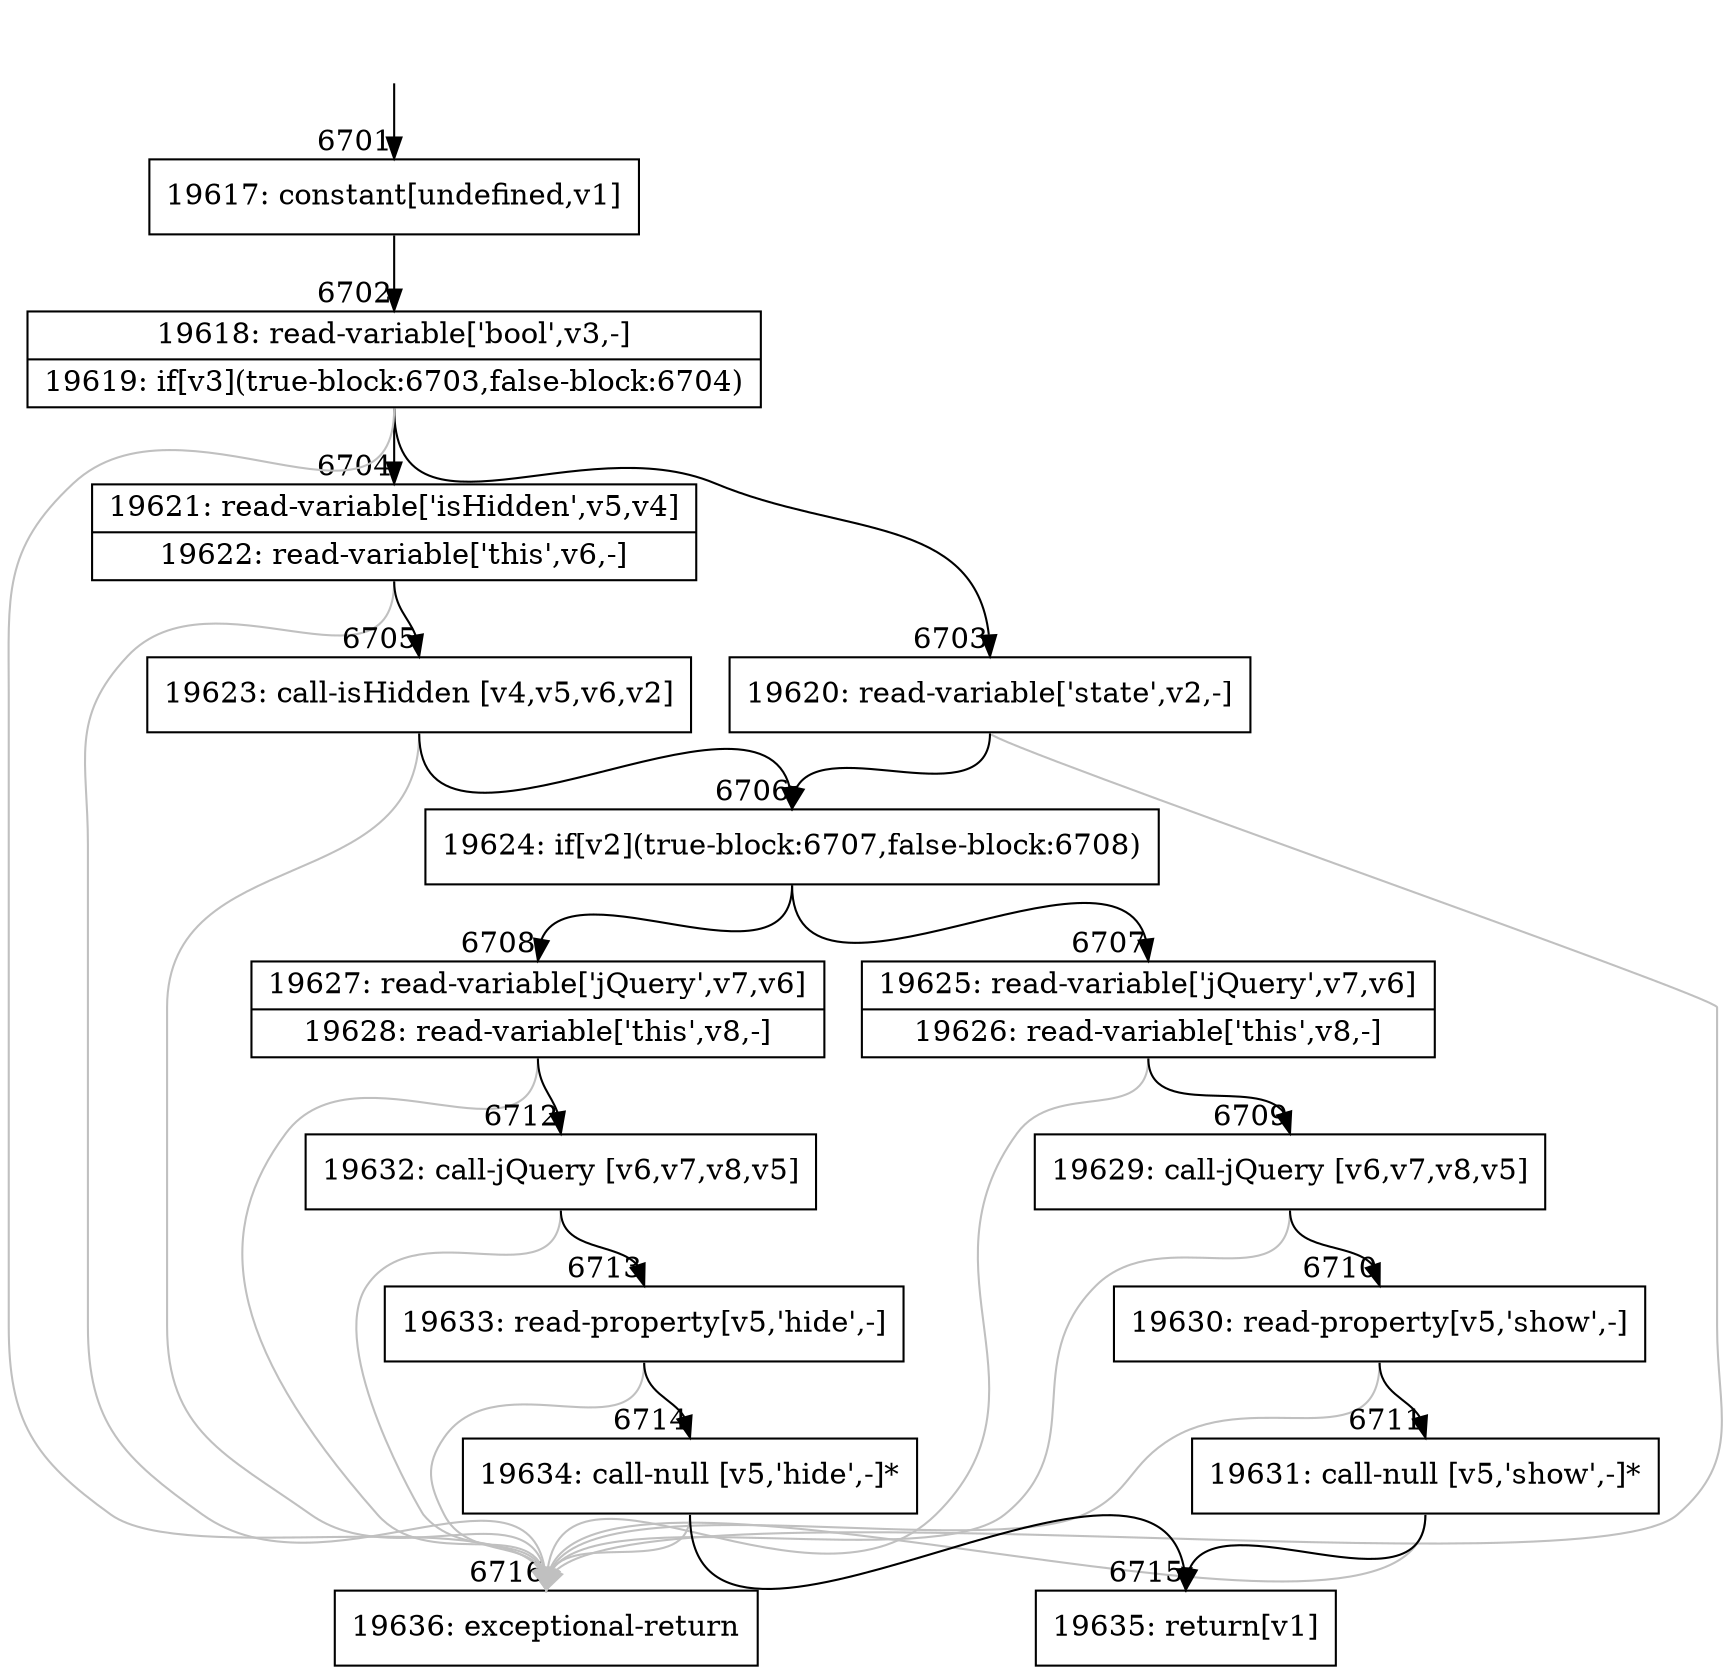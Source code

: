 digraph {
rankdir="TD"
BB_entry425[shape=none,label=""];
BB_entry425 -> BB6701 [tailport=s, headport=n, headlabel="    6701"]
BB6701 [shape=record label="{19617: constant[undefined,v1]}" ] 
BB6701 -> BB6702 [tailport=s, headport=n, headlabel="      6702"]
BB6702 [shape=record label="{19618: read-variable['bool',v3,-]|19619: if[v3](true-block:6703,false-block:6704)}" ] 
BB6702 -> BB6703 [tailport=s, headport=n, headlabel="      6703"]
BB6702 -> BB6704 [tailport=s, headport=n, headlabel="      6704"]
BB6702 -> BB6716 [tailport=s, headport=n, color=gray, headlabel="      6716"]
BB6703 [shape=record label="{19620: read-variable['state',v2,-]}" ] 
BB6703 -> BB6706 [tailport=s, headport=n, headlabel="      6706"]
BB6703 -> BB6716 [tailport=s, headport=n, color=gray]
BB6704 [shape=record label="{19621: read-variable['isHidden',v5,v4]|19622: read-variable['this',v6,-]}" ] 
BB6704 -> BB6705 [tailport=s, headport=n, headlabel="      6705"]
BB6704 -> BB6716 [tailport=s, headport=n, color=gray]
BB6705 [shape=record label="{19623: call-isHidden [v4,v5,v6,v2]}" ] 
BB6705 -> BB6706 [tailport=s, headport=n]
BB6705 -> BB6716 [tailport=s, headport=n, color=gray]
BB6706 [shape=record label="{19624: if[v2](true-block:6707,false-block:6708)}" ] 
BB6706 -> BB6707 [tailport=s, headport=n, headlabel="      6707"]
BB6706 -> BB6708 [tailport=s, headport=n, headlabel="      6708"]
BB6707 [shape=record label="{19625: read-variable['jQuery',v7,v6]|19626: read-variable['this',v8,-]}" ] 
BB6707 -> BB6709 [tailport=s, headport=n, headlabel="      6709"]
BB6707 -> BB6716 [tailport=s, headport=n, color=gray]
BB6708 [shape=record label="{19627: read-variable['jQuery',v7,v6]|19628: read-variable['this',v8,-]}" ] 
BB6708 -> BB6712 [tailport=s, headport=n, headlabel="      6712"]
BB6708 -> BB6716 [tailport=s, headport=n, color=gray]
BB6709 [shape=record label="{19629: call-jQuery [v6,v7,v8,v5]}" ] 
BB6709 -> BB6710 [tailport=s, headport=n, headlabel="      6710"]
BB6709 -> BB6716 [tailport=s, headport=n, color=gray]
BB6710 [shape=record label="{19630: read-property[v5,'show',-]}" ] 
BB6710 -> BB6711 [tailport=s, headport=n, headlabel="      6711"]
BB6710 -> BB6716 [tailport=s, headport=n, color=gray]
BB6711 [shape=record label="{19631: call-null [v5,'show',-]*}" ] 
BB6711 -> BB6715 [tailport=s, headport=n, headlabel="      6715"]
BB6711 -> BB6716 [tailport=s, headport=n, color=gray]
BB6712 [shape=record label="{19632: call-jQuery [v6,v7,v8,v5]}" ] 
BB6712 -> BB6713 [tailport=s, headport=n, headlabel="      6713"]
BB6712 -> BB6716 [tailport=s, headport=n, color=gray]
BB6713 [shape=record label="{19633: read-property[v5,'hide',-]}" ] 
BB6713 -> BB6714 [tailport=s, headport=n, headlabel="      6714"]
BB6713 -> BB6716 [tailport=s, headport=n, color=gray]
BB6714 [shape=record label="{19634: call-null [v5,'hide',-]*}" ] 
BB6714 -> BB6715 [tailport=s, headport=n]
BB6714 -> BB6716 [tailport=s, headport=n, color=gray]
BB6715 [shape=record label="{19635: return[v1]}" ] 
BB6716 [shape=record label="{19636: exceptional-return}" ] 
//#$~ 6759
}
